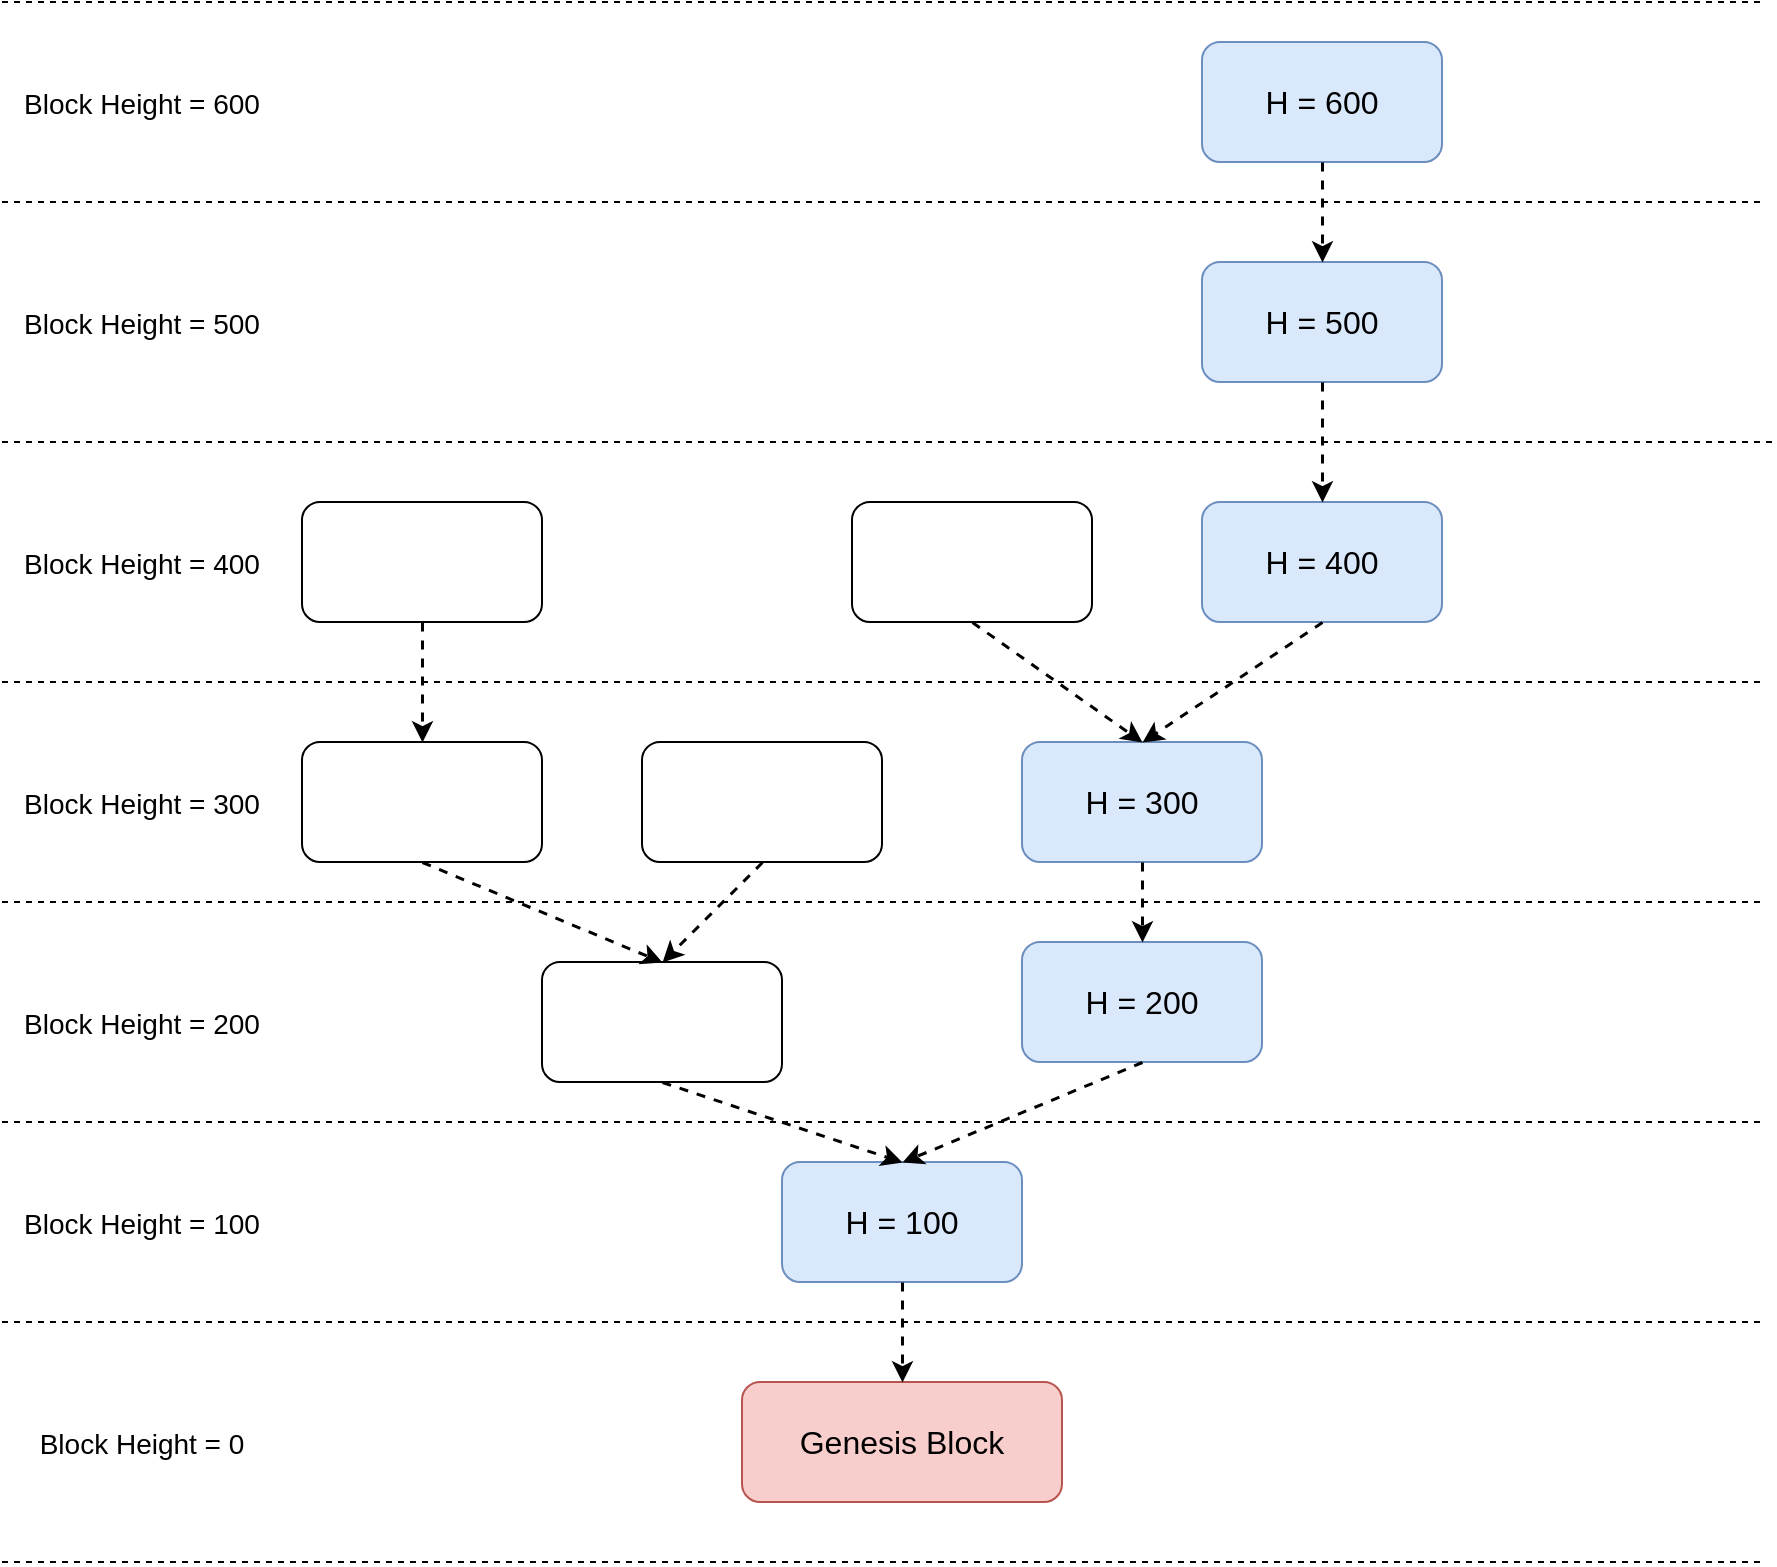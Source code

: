 <mxfile version="20.5.1" type="github">
  <diagram id="E7Li-SOSnWFFN81FZv6l" name="Page-1">
    <mxGraphModel dx="2276" dy="1894" grid="1" gridSize="10" guides="1" tooltips="1" connect="1" arrows="1" fold="1" page="1" pageScale="1" pageWidth="850" pageHeight="1100" math="0" shadow="0">
      <root>
        <mxCell id="0" />
        <mxCell id="1" parent="0" />
        <mxCell id="8P1dzayB41oCeFM_nhB3-1" value="&lt;font style=&quot;font-size: 16px;&quot;&gt;Genesis Block&lt;/font&gt;" style="rounded=1;whiteSpace=wrap;html=1;fillColor=#f8cecc;strokeColor=#b85450;" vertex="1" parent="1">
          <mxGeometry x="330" y="670" width="160" height="60" as="geometry" />
        </mxCell>
        <mxCell id="8P1dzayB41oCeFM_nhB3-2" value="H = 100" style="rounded=1;whiteSpace=wrap;html=1;fontSize=16;fillColor=#dae8fc;strokeColor=#6c8ebf;" vertex="1" parent="1">
          <mxGeometry x="350" y="560" width="120" height="60" as="geometry" />
        </mxCell>
        <mxCell id="8P1dzayB41oCeFM_nhB3-3" value="H = 200" style="rounded=1;whiteSpace=wrap;html=1;fontSize=16;fillColor=#dae8fc;strokeColor=#6c8ebf;" vertex="1" parent="1">
          <mxGeometry x="470" y="450" width="120" height="60" as="geometry" />
        </mxCell>
        <mxCell id="8P1dzayB41oCeFM_nhB3-4" value="H = 300" style="rounded=1;whiteSpace=wrap;html=1;fontSize=16;fillColor=#dae8fc;strokeColor=#6c8ebf;" vertex="1" parent="1">
          <mxGeometry x="470" y="350" width="120" height="60" as="geometry" />
        </mxCell>
        <mxCell id="8P1dzayB41oCeFM_nhB3-5" value="" style="rounded=1;whiteSpace=wrap;html=1;fontSize=16;" vertex="1" parent="1">
          <mxGeometry x="230" y="460" width="120" height="60" as="geometry" />
        </mxCell>
        <mxCell id="8P1dzayB41oCeFM_nhB3-6" value="" style="rounded=1;whiteSpace=wrap;html=1;fontSize=16;" vertex="1" parent="1">
          <mxGeometry x="110" y="350" width="120" height="60" as="geometry" />
        </mxCell>
        <mxCell id="8P1dzayB41oCeFM_nhB3-7" value="" style="rounded=1;whiteSpace=wrap;html=1;fontSize=16;" vertex="1" parent="1">
          <mxGeometry x="280" y="350" width="120" height="60" as="geometry" />
        </mxCell>
        <mxCell id="8P1dzayB41oCeFM_nhB3-8" value="" style="rounded=1;whiteSpace=wrap;html=1;fontSize=16;" vertex="1" parent="1">
          <mxGeometry x="110" y="230" width="120" height="60" as="geometry" />
        </mxCell>
        <mxCell id="8P1dzayB41oCeFM_nhB3-9" value="" style="rounded=1;whiteSpace=wrap;html=1;fontSize=16;" vertex="1" parent="1">
          <mxGeometry x="385" y="230" width="120" height="60" as="geometry" />
        </mxCell>
        <mxCell id="8P1dzayB41oCeFM_nhB3-10" value="H = 400" style="rounded=1;whiteSpace=wrap;html=1;fontSize=16;fillColor=#dae8fc;strokeColor=#6c8ebf;" vertex="1" parent="1">
          <mxGeometry x="560" y="230" width="120" height="60" as="geometry" />
        </mxCell>
        <mxCell id="8P1dzayB41oCeFM_nhB3-11" value="H = 500" style="rounded=1;whiteSpace=wrap;html=1;fontSize=16;fillColor=#dae8fc;strokeColor=#6c8ebf;" vertex="1" parent="1">
          <mxGeometry x="560" y="110" width="120" height="60" as="geometry" />
        </mxCell>
        <mxCell id="8P1dzayB41oCeFM_nhB3-12" value="H = 600" style="rounded=1;whiteSpace=wrap;html=1;fontSize=16;fillColor=#dae8fc;strokeColor=#6c8ebf;" vertex="1" parent="1">
          <mxGeometry x="560" width="120" height="60" as="geometry" />
        </mxCell>
        <mxCell id="8P1dzayB41oCeFM_nhB3-13" value="" style="endArrow=classic;html=1;rounded=0;fontSize=16;strokeWidth=1.5;dashed=1;exitX=0.5;exitY=1;exitDx=0;exitDy=0;entryX=0.5;entryY=0;entryDx=0;entryDy=0;" edge="1" parent="1" source="8P1dzayB41oCeFM_nhB3-2" target="8P1dzayB41oCeFM_nhB3-1">
          <mxGeometry width="50" height="50" relative="1" as="geometry">
            <mxPoint x="400" y="430" as="sourcePoint" />
            <mxPoint x="450" y="380" as="targetPoint" />
          </mxGeometry>
        </mxCell>
        <mxCell id="8P1dzayB41oCeFM_nhB3-14" value="" style="endArrow=classic;html=1;rounded=0;fontSize=16;strokeWidth=1.5;dashed=1;exitX=0.5;exitY=1;exitDx=0;exitDy=0;entryX=0.5;entryY=0;entryDx=0;entryDy=0;" edge="1" parent="1" source="8P1dzayB41oCeFM_nhB3-5" target="8P1dzayB41oCeFM_nhB3-2">
          <mxGeometry width="50" height="50" relative="1" as="geometry">
            <mxPoint x="430" y="630" as="sourcePoint" />
            <mxPoint x="430" y="680" as="targetPoint" />
          </mxGeometry>
        </mxCell>
        <mxCell id="8P1dzayB41oCeFM_nhB3-15" value="" style="endArrow=classic;html=1;rounded=0;fontSize=16;strokeWidth=1.5;dashed=1;exitX=0.5;exitY=1;exitDx=0;exitDy=0;entryX=0.5;entryY=0;entryDx=0;entryDy=0;" edge="1" parent="1" source="8P1dzayB41oCeFM_nhB3-3" target="8P1dzayB41oCeFM_nhB3-2">
          <mxGeometry width="50" height="50" relative="1" as="geometry">
            <mxPoint x="300" y="530" as="sourcePoint" />
            <mxPoint x="430" y="570" as="targetPoint" />
          </mxGeometry>
        </mxCell>
        <mxCell id="8P1dzayB41oCeFM_nhB3-16" value="" style="endArrow=classic;html=1;rounded=0;fontSize=16;strokeWidth=1.5;dashed=1;exitX=0.5;exitY=1;exitDx=0;exitDy=0;entryX=0.5;entryY=0;entryDx=0;entryDy=0;" edge="1" parent="1" source="8P1dzayB41oCeFM_nhB3-4" target="8P1dzayB41oCeFM_nhB3-3">
          <mxGeometry width="50" height="50" relative="1" as="geometry">
            <mxPoint x="540" y="520" as="sourcePoint" />
            <mxPoint x="420" y="570" as="targetPoint" />
          </mxGeometry>
        </mxCell>
        <mxCell id="8P1dzayB41oCeFM_nhB3-17" value="" style="endArrow=classic;html=1;rounded=0;fontSize=16;strokeWidth=1.5;dashed=1;exitX=0.5;exitY=1;exitDx=0;exitDy=0;entryX=0.5;entryY=0;entryDx=0;entryDy=0;" edge="1" parent="1" source="8P1dzayB41oCeFM_nhB3-7" target="8P1dzayB41oCeFM_nhB3-5">
          <mxGeometry width="50" height="50" relative="1" as="geometry">
            <mxPoint x="540" y="420" as="sourcePoint" />
            <mxPoint x="540" y="460" as="targetPoint" />
          </mxGeometry>
        </mxCell>
        <mxCell id="8P1dzayB41oCeFM_nhB3-18" value="" style="endArrow=classic;html=1;rounded=0;fontSize=16;strokeWidth=1.5;dashed=1;exitX=0.5;exitY=1;exitDx=0;exitDy=0;entryX=0.5;entryY=0;entryDx=0;entryDy=0;" edge="1" parent="1" source="8P1dzayB41oCeFM_nhB3-6" target="8P1dzayB41oCeFM_nhB3-5">
          <mxGeometry width="50" height="50" relative="1" as="geometry">
            <mxPoint x="350" y="420" as="sourcePoint" />
            <mxPoint x="300" y="470" as="targetPoint" />
          </mxGeometry>
        </mxCell>
        <mxCell id="8P1dzayB41oCeFM_nhB3-19" value="" style="endArrow=classic;html=1;rounded=0;fontSize=16;strokeWidth=1.5;dashed=1;exitX=0.5;exitY=1;exitDx=0;exitDy=0;entryX=0.5;entryY=0;entryDx=0;entryDy=0;" edge="1" parent="1" source="8P1dzayB41oCeFM_nhB3-8" target="8P1dzayB41oCeFM_nhB3-6">
          <mxGeometry width="50" height="50" relative="1" as="geometry">
            <mxPoint x="350" y="420" as="sourcePoint" />
            <mxPoint x="300" y="470" as="targetPoint" />
          </mxGeometry>
        </mxCell>
        <mxCell id="8P1dzayB41oCeFM_nhB3-20" value="" style="endArrow=classic;html=1;rounded=0;fontSize=16;strokeWidth=1.5;dashed=1;exitX=0.5;exitY=1;exitDx=0;exitDy=0;entryX=0.5;entryY=0;entryDx=0;entryDy=0;" edge="1" parent="1" source="8P1dzayB41oCeFM_nhB3-9" target="8P1dzayB41oCeFM_nhB3-4">
          <mxGeometry width="50" height="50" relative="1" as="geometry">
            <mxPoint x="350" y="420" as="sourcePoint" />
            <mxPoint x="300" y="470" as="targetPoint" />
          </mxGeometry>
        </mxCell>
        <mxCell id="8P1dzayB41oCeFM_nhB3-21" value="" style="endArrow=classic;html=1;rounded=0;fontSize=16;strokeWidth=1.5;dashed=1;exitX=0.5;exitY=1;exitDx=0;exitDy=0;entryX=0.5;entryY=0;entryDx=0;entryDy=0;" edge="1" parent="1" source="8P1dzayB41oCeFM_nhB3-10" target="8P1dzayB41oCeFM_nhB3-4">
          <mxGeometry width="50" height="50" relative="1" as="geometry">
            <mxPoint x="455" y="300" as="sourcePoint" />
            <mxPoint x="540" y="360" as="targetPoint" />
          </mxGeometry>
        </mxCell>
        <mxCell id="8P1dzayB41oCeFM_nhB3-22" value="" style="endArrow=classic;html=1;rounded=0;fontSize=16;strokeWidth=1.5;dashed=1;exitX=0.5;exitY=1;exitDx=0;exitDy=0;entryX=0.5;entryY=0;entryDx=0;entryDy=0;" edge="1" parent="1" source="8P1dzayB41oCeFM_nhB3-11" target="8P1dzayB41oCeFM_nhB3-10">
          <mxGeometry width="50" height="50" relative="1" as="geometry">
            <mxPoint x="630" y="300" as="sourcePoint" />
            <mxPoint x="540" y="360" as="targetPoint" />
          </mxGeometry>
        </mxCell>
        <mxCell id="8P1dzayB41oCeFM_nhB3-23" value="" style="endArrow=classic;html=1;rounded=0;fontSize=16;strokeWidth=1.5;dashed=1;exitX=0.5;exitY=1;exitDx=0;exitDy=0;entryX=0.5;entryY=0;entryDx=0;entryDy=0;" edge="1" parent="1" source="8P1dzayB41oCeFM_nhB3-12" target="8P1dzayB41oCeFM_nhB3-11">
          <mxGeometry width="50" height="50" relative="1" as="geometry">
            <mxPoint x="630" y="180" as="sourcePoint" />
            <mxPoint x="630" y="240" as="targetPoint" />
          </mxGeometry>
        </mxCell>
        <mxCell id="8P1dzayB41oCeFM_nhB3-25" value="" style="endArrow=none;dashed=1;html=1;rounded=0;strokeWidth=1;fontSize=16;" edge="1" parent="1">
          <mxGeometry width="50" height="50" relative="1" as="geometry">
            <mxPoint x="-40" y="640" as="sourcePoint" />
            <mxPoint x="840" y="640" as="targetPoint" />
          </mxGeometry>
        </mxCell>
        <mxCell id="8P1dzayB41oCeFM_nhB3-27" value="" style="endArrow=none;dashed=1;html=1;rounded=0;strokeWidth=1;fontSize=16;" edge="1" parent="1">
          <mxGeometry width="50" height="50" relative="1" as="geometry">
            <mxPoint x="-40" y="760" as="sourcePoint" />
            <mxPoint x="840" y="760" as="targetPoint" />
          </mxGeometry>
        </mxCell>
        <mxCell id="8P1dzayB41oCeFM_nhB3-28" value="" style="endArrow=none;dashed=1;html=1;rounded=0;strokeWidth=1;fontSize=16;" edge="1" parent="1">
          <mxGeometry width="50" height="50" relative="1" as="geometry">
            <mxPoint x="-40" y="540" as="sourcePoint" />
            <mxPoint x="840" y="540" as="targetPoint" />
          </mxGeometry>
        </mxCell>
        <mxCell id="8P1dzayB41oCeFM_nhB3-29" value="" style="endArrow=none;dashed=1;html=1;rounded=0;strokeWidth=1;fontSize=16;" edge="1" parent="1">
          <mxGeometry width="50" height="50" relative="1" as="geometry">
            <mxPoint x="-40" y="430" as="sourcePoint" />
            <mxPoint x="840" y="430" as="targetPoint" />
          </mxGeometry>
        </mxCell>
        <mxCell id="8P1dzayB41oCeFM_nhB3-30" value="" style="endArrow=none;dashed=1;html=1;rounded=0;strokeWidth=1;fontSize=16;" edge="1" parent="1">
          <mxGeometry width="50" height="50" relative="1" as="geometry">
            <mxPoint x="-40" y="320" as="sourcePoint" />
            <mxPoint x="840" y="320" as="targetPoint" />
          </mxGeometry>
        </mxCell>
        <mxCell id="8P1dzayB41oCeFM_nhB3-31" value="" style="endArrow=none;dashed=1;html=1;rounded=0;strokeWidth=1;fontSize=16;" edge="1" parent="1">
          <mxGeometry width="50" height="50" relative="1" as="geometry">
            <mxPoint x="-40" y="200" as="sourcePoint" />
            <mxPoint x="845" y="200" as="targetPoint" />
          </mxGeometry>
        </mxCell>
        <mxCell id="8P1dzayB41oCeFM_nhB3-32" value="" style="endArrow=none;dashed=1;html=1;rounded=0;strokeWidth=1;fontSize=16;" edge="1" parent="1">
          <mxGeometry width="50" height="50" relative="1" as="geometry">
            <mxPoint x="-40" y="80" as="sourcePoint" />
            <mxPoint x="840" y="80" as="targetPoint" />
          </mxGeometry>
        </mxCell>
        <mxCell id="8P1dzayB41oCeFM_nhB3-34" value="&lt;font style=&quot;font-size: 14px;&quot;&gt;Block Height = 0&lt;/font&gt;" style="text;html=1;strokeColor=none;fillColor=none;align=center;verticalAlign=middle;whiteSpace=wrap;rounded=0;fontSize=16;" vertex="1" parent="1">
          <mxGeometry x="-40" y="695" width="140" height="10" as="geometry" />
        </mxCell>
        <mxCell id="8P1dzayB41oCeFM_nhB3-35" value="&lt;font style=&quot;font-size: 14px;&quot;&gt;Block Height = 100&lt;/font&gt;" style="text;html=1;strokeColor=none;fillColor=none;align=center;verticalAlign=middle;whiteSpace=wrap;rounded=0;fontSize=16;" vertex="1" parent="1">
          <mxGeometry x="-40" y="585" width="140" height="10" as="geometry" />
        </mxCell>
        <mxCell id="8P1dzayB41oCeFM_nhB3-36" value="&lt;font style=&quot;font-size: 14px;&quot;&gt;Block Height = 200&lt;/font&gt;" style="text;html=1;strokeColor=none;fillColor=none;align=center;verticalAlign=middle;whiteSpace=wrap;rounded=0;fontSize=16;" vertex="1" parent="1">
          <mxGeometry x="-40" y="485" width="140" height="10" as="geometry" />
        </mxCell>
        <mxCell id="8P1dzayB41oCeFM_nhB3-37" value="&lt;font style=&quot;font-size: 14px;&quot;&gt;Block Height = 300&lt;/font&gt;" style="text;html=1;strokeColor=none;fillColor=none;align=center;verticalAlign=middle;whiteSpace=wrap;rounded=0;fontSize=16;" vertex="1" parent="1">
          <mxGeometry x="-40" y="375" width="140" height="10" as="geometry" />
        </mxCell>
        <mxCell id="8P1dzayB41oCeFM_nhB3-39" value="&lt;font style=&quot;font-size: 14px;&quot;&gt;Block Height = 400&lt;br&gt;&lt;/font&gt;" style="text;html=1;strokeColor=none;fillColor=none;align=center;verticalAlign=middle;whiteSpace=wrap;rounded=0;fontSize=16;" vertex="1" parent="1">
          <mxGeometry x="-40" y="255" width="140" height="10" as="geometry" />
        </mxCell>
        <mxCell id="8P1dzayB41oCeFM_nhB3-40" value="&lt;font style=&quot;font-size: 14px;&quot;&gt;Block Height = 500&lt;/font&gt;" style="text;html=1;strokeColor=none;fillColor=none;align=center;verticalAlign=middle;whiteSpace=wrap;rounded=0;fontSize=16;" vertex="1" parent="1">
          <mxGeometry x="-40" y="135" width="140" height="10" as="geometry" />
        </mxCell>
        <mxCell id="8P1dzayB41oCeFM_nhB3-41" value="&lt;font style=&quot;font-size: 14px;&quot;&gt;Block Height = 600&lt;/font&gt;" style="text;html=1;strokeColor=none;fillColor=none;align=center;verticalAlign=middle;whiteSpace=wrap;rounded=0;fontSize=16;" vertex="1" parent="1">
          <mxGeometry x="-40" y="25" width="140" height="10" as="geometry" />
        </mxCell>
        <mxCell id="8P1dzayB41oCeFM_nhB3-42" value="" style="endArrow=none;dashed=1;html=1;rounded=0;strokeWidth=1;fontSize=16;" edge="1" parent="1">
          <mxGeometry width="50" height="50" relative="1" as="geometry">
            <mxPoint x="-40" y="-20" as="sourcePoint" />
            <mxPoint x="840" y="-20" as="targetPoint" />
          </mxGeometry>
        </mxCell>
      </root>
    </mxGraphModel>
  </diagram>
</mxfile>
